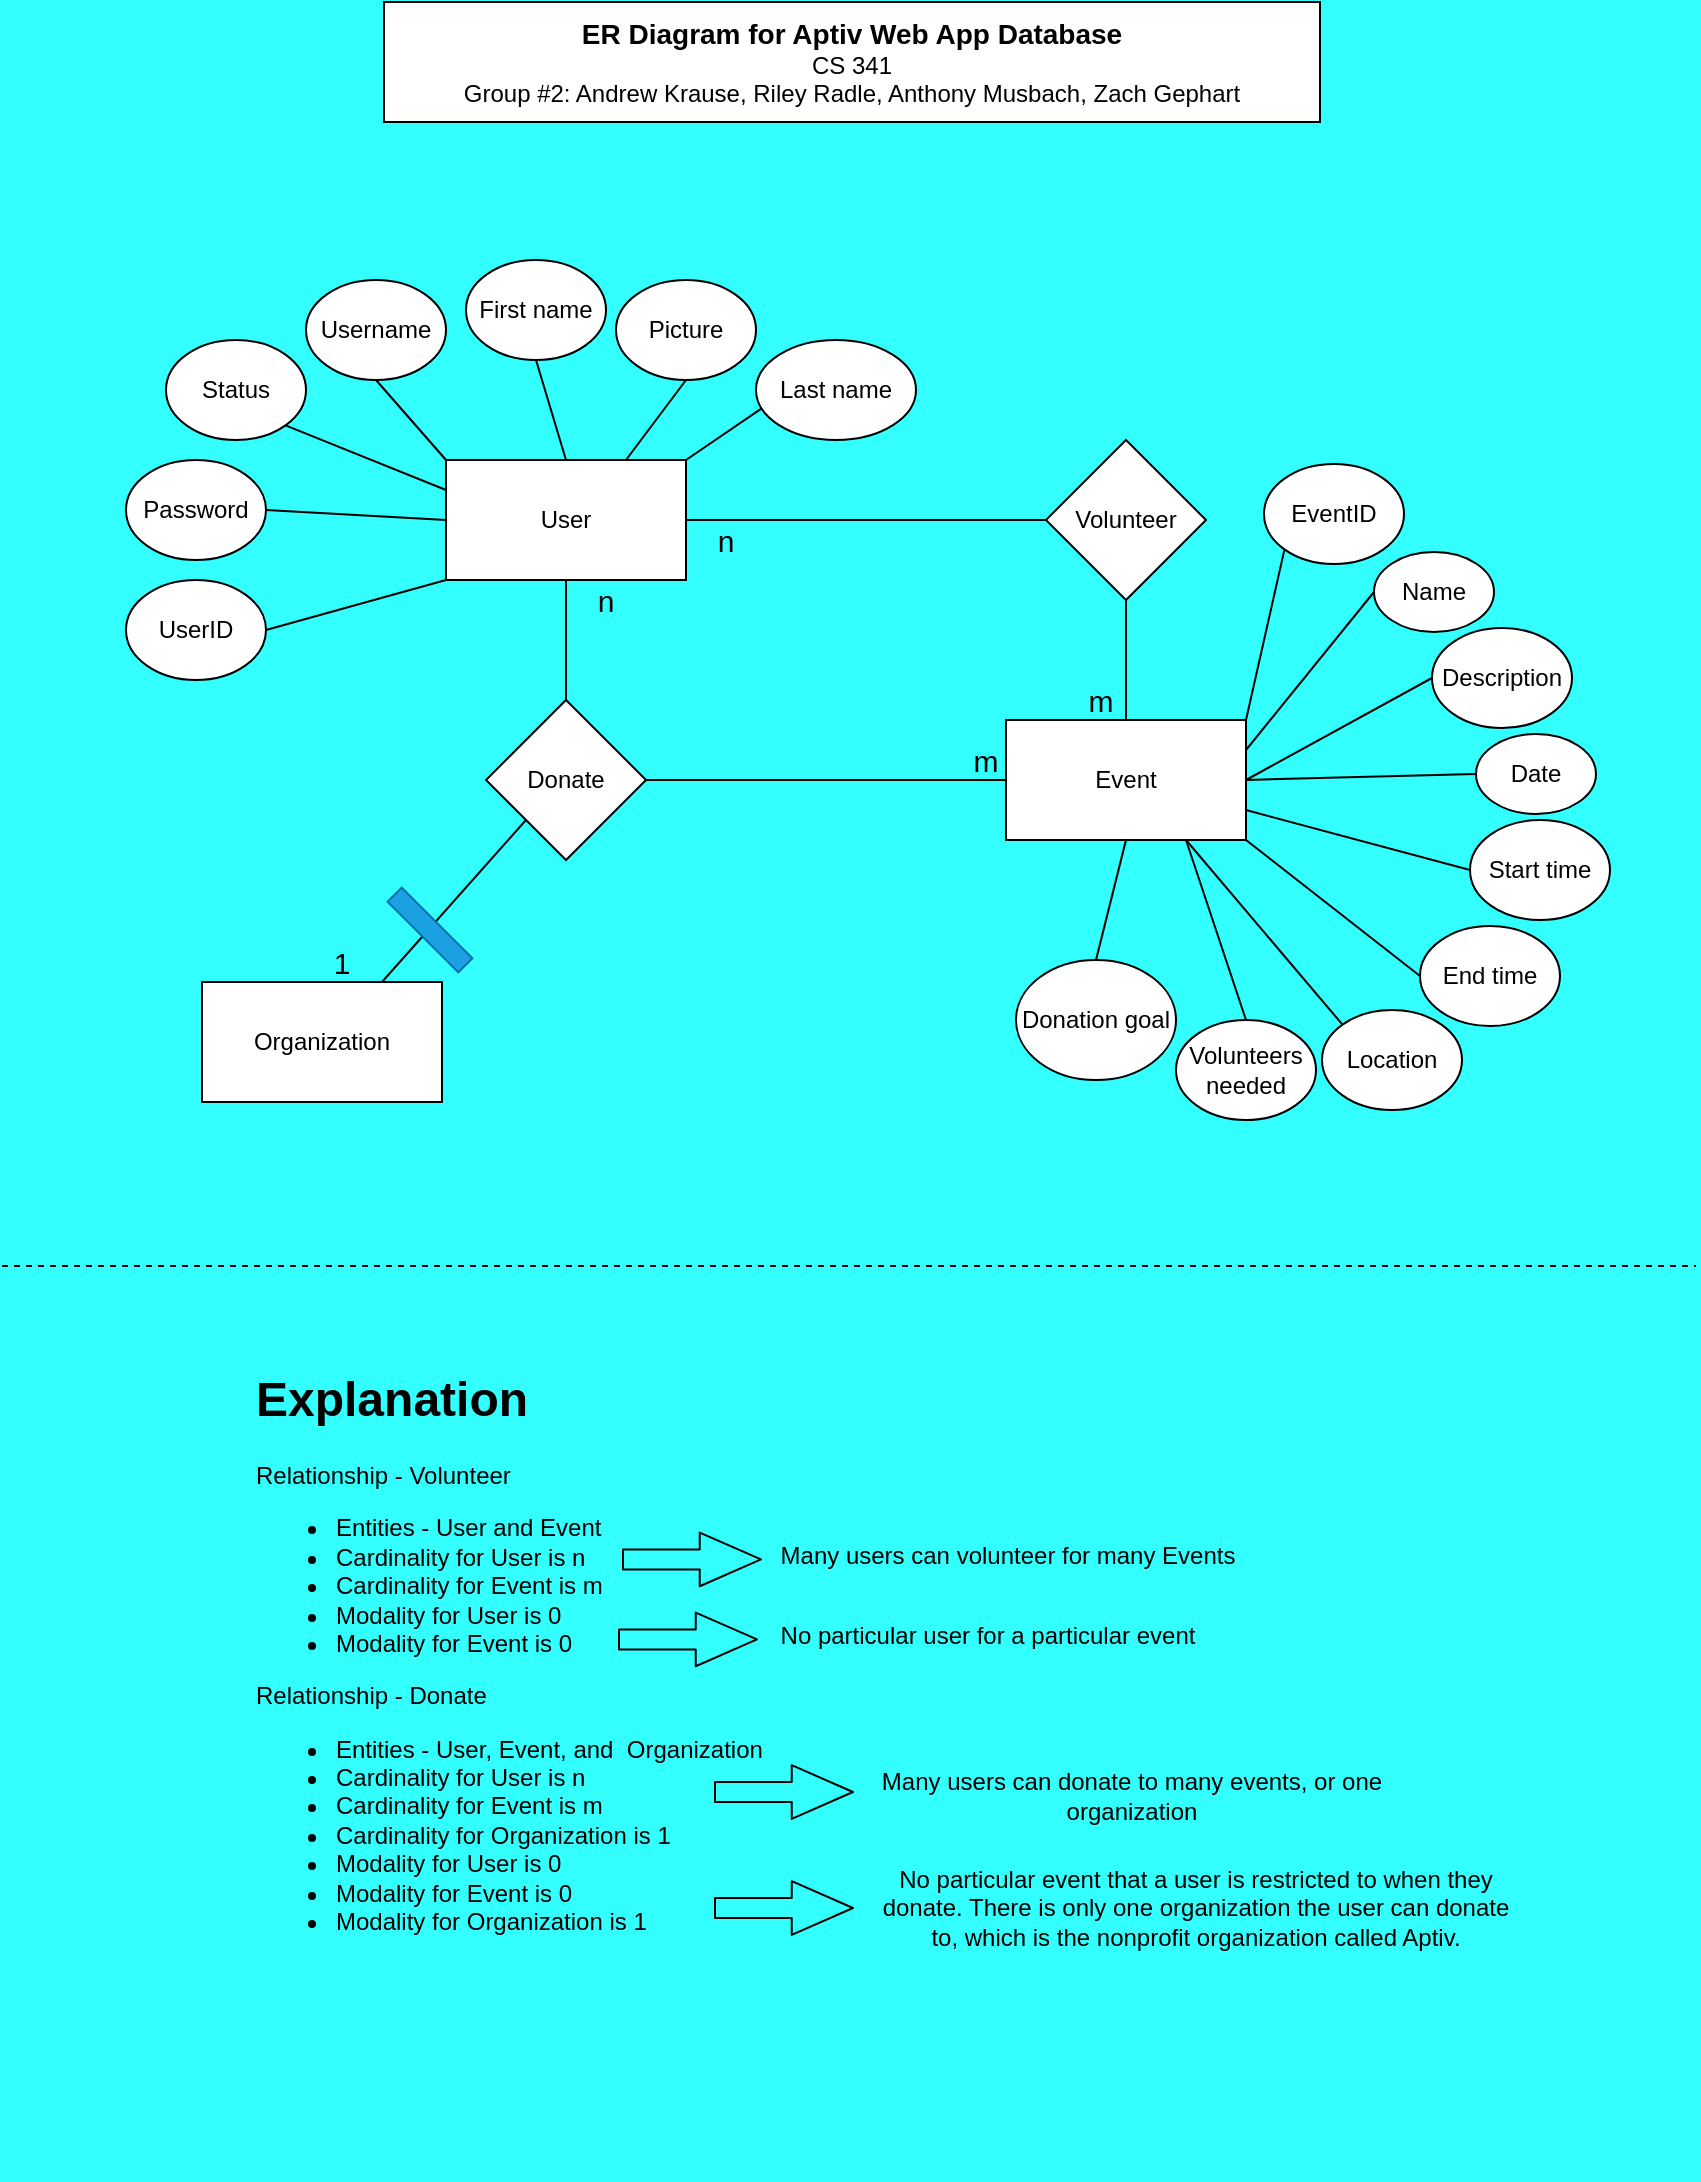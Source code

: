 <mxfile version="15.6.2" type="github">
  <diagram name="Page-1" id="0783ab3e-0a74-02c8-0abd-f7b4e66b4bec">
    <mxGraphModel dx="696" dy="514" grid="0" gridSize="10" guides="1" tooltips="1" connect="1" arrows="0" fold="1" page="1" pageScale="1" pageWidth="850" pageHeight="1100" background="#33FFFF" math="0" shadow="0">
      <root>
        <mxCell id="0" />
        <mxCell id="1" parent="0" />
        <mxCell id="2" value="User" style="rounded=0;whiteSpace=wrap;html=1;" parent="1" vertex="1">
          <mxGeometry x="222" y="257" width="120" height="60" as="geometry" />
        </mxCell>
        <mxCell id="3" value="First name" style="ellipse;whiteSpace=wrap;html=1;" parent="1" vertex="1">
          <mxGeometry x="232" y="157" width="70" height="50" as="geometry" />
        </mxCell>
        <mxCell id="4" value="Last name" style="ellipse;whiteSpace=wrap;html=1;" parent="1" vertex="1">
          <mxGeometry x="377" y="197" width="80" height="50" as="geometry" />
        </mxCell>
        <mxCell id="5" value="Password" style="ellipse;whiteSpace=wrap;html=1;" parent="1" vertex="1">
          <mxGeometry x="62" y="257" width="70" height="50" as="geometry" />
        </mxCell>
        <mxCell id="6" value="Username" style="ellipse;whiteSpace=wrap;html=1;" parent="1" vertex="1">
          <mxGeometry x="152" y="167" width="70" height="50" as="geometry" />
        </mxCell>
        <mxCell id="7" value="Picture" style="ellipse;whiteSpace=wrap;html=1;" parent="1" vertex="1">
          <mxGeometry x="307" y="167" width="70" height="50" as="geometry" />
        </mxCell>
        <mxCell id="8" value="UserID" style="ellipse;whiteSpace=wrap;html=1;" parent="1" vertex="1">
          <mxGeometry x="62" y="317" width="70" height="50" as="geometry" />
        </mxCell>
        <mxCell id="10" value="" style="endArrow=none;html=1;entryX=0.038;entryY=0.681;entryDx=0;entryDy=0;exitX=1;exitY=0;exitDx=0;exitDy=0;entryPerimeter=0;" parent="1" source="2" target="4" edge="1">
          <mxGeometry width="50" height="50" relative="1" as="geometry">
            <mxPoint x="412" y="287" as="sourcePoint" />
            <mxPoint x="427" y="217" as="targetPoint" />
          </mxGeometry>
        </mxCell>
        <mxCell id="13" value="" style="endArrow=none;html=1;entryX=0.5;entryY=1;entryDx=0;entryDy=0;exitX=0.75;exitY=0;exitDx=0;exitDy=0;" parent="1" source="2" target="7" edge="1">
          <mxGeometry width="50" height="50" relative="1" as="geometry">
            <mxPoint x="292" y="407" as="sourcePoint" />
            <mxPoint x="342" y="357" as="targetPoint" />
          </mxGeometry>
        </mxCell>
        <mxCell id="14" value="" style="endArrow=none;html=1;entryX=0.5;entryY=1;entryDx=0;entryDy=0;exitX=0.5;exitY=0;exitDx=0;exitDy=0;" parent="1" source="2" target="3" edge="1">
          <mxGeometry width="50" height="50" relative="1" as="geometry">
            <mxPoint x="462" y="577" as="sourcePoint" />
            <mxPoint x="512" y="527" as="targetPoint" />
          </mxGeometry>
        </mxCell>
        <mxCell id="15" value="" style="endArrow=none;html=1;entryX=0.5;entryY=1;entryDx=0;entryDy=0;exitX=0;exitY=0;exitDx=0;exitDy=0;" parent="1" source="2" target="6" edge="1">
          <mxGeometry width="50" height="50" relative="1" as="geometry">
            <mxPoint x="462" y="577" as="sourcePoint" />
            <mxPoint x="512" y="527" as="targetPoint" />
          </mxGeometry>
        </mxCell>
        <mxCell id="16" value="" style="endArrow=none;html=1;entryX=1;entryY=0.5;entryDx=0;entryDy=0;exitX=0;exitY=0.5;exitDx=0;exitDy=0;" parent="1" source="2" target="5" edge="1">
          <mxGeometry width="50" height="50" relative="1" as="geometry">
            <mxPoint x="462" y="577" as="sourcePoint" />
            <mxPoint x="512" y="527" as="targetPoint" />
          </mxGeometry>
        </mxCell>
        <mxCell id="17" value="" style="endArrow=none;html=1;exitX=1;exitY=0.5;exitDx=0;exitDy=0;entryX=0;entryY=1;entryDx=0;entryDy=0;" parent="1" source="8" target="2" edge="1">
          <mxGeometry width="50" height="50" relative="1" as="geometry">
            <mxPoint x="462" y="577" as="sourcePoint" />
            <mxPoint x="512" y="527" as="targetPoint" />
          </mxGeometry>
        </mxCell>
        <mxCell id="18" value="Volunteer" style="rhombus;whiteSpace=wrap;html=1;" parent="1" vertex="1">
          <mxGeometry x="522" y="247" width="80" height="80" as="geometry" />
        </mxCell>
        <mxCell id="19" value="" style="endArrow=none;html=1;exitX=1;exitY=0.5;exitDx=0;exitDy=0;entryX=0;entryY=0.5;entryDx=0;entryDy=0;" parent="1" source="2" target="18" edge="1">
          <mxGeometry width="50" height="50" relative="1" as="geometry">
            <mxPoint x="462" y="577" as="sourcePoint" />
            <mxPoint x="512" y="527" as="targetPoint" />
          </mxGeometry>
        </mxCell>
        <mxCell id="20" value="Event" style="rounded=0;whiteSpace=wrap;html=1;" parent="1" vertex="1">
          <mxGeometry x="502" y="387" width="120" height="60" as="geometry" />
        </mxCell>
        <mxCell id="21" value="" style="endArrow=none;html=1;entryX=0.5;entryY=1;entryDx=0;entryDy=0;exitX=0.5;exitY=0;exitDx=0;exitDy=0;startArrow=none;" parent="1" source="20" target="18" edge="1">
          <mxGeometry width="50" height="50" relative="1" as="geometry">
            <mxPoint x="462" y="577" as="sourcePoint" />
            <mxPoint x="512" y="527" as="targetPoint" />
          </mxGeometry>
        </mxCell>
        <mxCell id="23" value="Donate" style="rhombus;whiteSpace=wrap;html=1;" parent="1" vertex="1">
          <mxGeometry x="242" y="377" width="80" height="80" as="geometry" />
        </mxCell>
        <mxCell id="24" value="" style="endArrow=none;html=1;entryX=0.5;entryY=1;entryDx=0;entryDy=0;exitX=0.5;exitY=0;exitDx=0;exitDy=0;" parent="1" source="23" target="2" edge="1">
          <mxGeometry width="50" height="50" relative="1" as="geometry">
            <mxPoint x="462" y="577" as="sourcePoint" />
            <mxPoint x="512" y="527" as="targetPoint" />
          </mxGeometry>
        </mxCell>
        <mxCell id="26" value="" style="endArrow=none;html=1;exitX=1;exitY=0.5;exitDx=0;exitDy=0;entryX=0;entryY=0.5;entryDx=0;entryDy=0;" parent="1" source="23" target="20" edge="1">
          <mxGeometry width="50" height="50" relative="1" as="geometry">
            <mxPoint x="462" y="577" as="sourcePoint" />
            <mxPoint x="512" y="527" as="targetPoint" />
          </mxGeometry>
        </mxCell>
        <mxCell id="27" value="Status" style="ellipse;whiteSpace=wrap;html=1;" parent="1" vertex="1">
          <mxGeometry x="82" y="197" width="70" height="50" as="geometry" />
        </mxCell>
        <mxCell id="28" value="" style="endArrow=none;html=1;exitX=1;exitY=1;exitDx=0;exitDy=0;entryX=0;entryY=0.25;entryDx=0;entryDy=0;" parent="1" source="27" target="2" edge="1">
          <mxGeometry width="50" height="50" relative="1" as="geometry">
            <mxPoint x="462" y="577" as="sourcePoint" />
            <mxPoint x="512" y="527" as="targetPoint" />
          </mxGeometry>
        </mxCell>
        <mxCell id="29" value="Organization" style="rounded=0;whiteSpace=wrap;html=1;" parent="1" vertex="1">
          <mxGeometry x="100" y="518" width="120" height="60" as="geometry" />
        </mxCell>
        <mxCell id="30" value="" style="endArrow=none;html=1;entryX=0;entryY=1;entryDx=0;entryDy=0;exitX=0.75;exitY=0;exitDx=0;exitDy=0;" parent="1" source="29" target="23" edge="1">
          <mxGeometry width="50" height="50" relative="1" as="geometry">
            <mxPoint x="462" y="577" as="sourcePoint" />
            <mxPoint x="512" y="527" as="targetPoint" />
          </mxGeometry>
        </mxCell>
        <mxCell id="32" value="EventID" style="ellipse;whiteSpace=wrap;html=1;" parent="1" vertex="1">
          <mxGeometry x="631" y="259" width="70" height="50" as="geometry" />
        </mxCell>
        <mxCell id="33" value="Name" style="ellipse;whiteSpace=wrap;html=1;" parent="1" vertex="1">
          <mxGeometry x="686" y="303" width="60" height="40" as="geometry" />
        </mxCell>
        <mxCell id="34" value="Description" style="ellipse;whiteSpace=wrap;html=1;" parent="1" vertex="1">
          <mxGeometry x="715" y="341" width="70" height="50" as="geometry" />
        </mxCell>
        <mxCell id="35" value="Start time" style="ellipse;whiteSpace=wrap;html=1;" parent="1" vertex="1">
          <mxGeometry x="734" y="437" width="70" height="50" as="geometry" />
        </mxCell>
        <mxCell id="36" value="Volunteers needed" style="ellipse;whiteSpace=wrap;html=1;" parent="1" vertex="1">
          <mxGeometry x="587" y="537" width="70" height="50" as="geometry" />
        </mxCell>
        <mxCell id="37" value="Location" style="ellipse;whiteSpace=wrap;html=1;" parent="1" vertex="1">
          <mxGeometry x="660" y="532" width="70" height="50" as="geometry" />
        </mxCell>
        <mxCell id="38" value="End time" style="ellipse;whiteSpace=wrap;html=1;" parent="1" vertex="1">
          <mxGeometry x="709" y="490" width="70" height="50" as="geometry" />
        </mxCell>
        <mxCell id="39" value="Donation goal" style="ellipse;whiteSpace=wrap;html=1;" parent="1" vertex="1">
          <mxGeometry x="507" y="507" width="80" height="60" as="geometry" />
        </mxCell>
        <mxCell id="40" value="" style="endArrow=none;html=1;entryX=0.5;entryY=1;entryDx=0;entryDy=0;exitX=0.5;exitY=0;exitDx=0;exitDy=0;" parent="1" source="39" target="20" edge="1">
          <mxGeometry width="50" height="50" relative="1" as="geometry">
            <mxPoint x="542" y="517" as="sourcePoint" />
            <mxPoint x="592" y="467" as="targetPoint" />
          </mxGeometry>
        </mxCell>
        <mxCell id="41" value="" style="endArrow=none;html=1;entryX=0.5;entryY=0;entryDx=0;entryDy=0;exitX=0.75;exitY=1;exitDx=0;exitDy=0;" parent="1" source="20" target="36" edge="1">
          <mxGeometry width="50" height="50" relative="1" as="geometry">
            <mxPoint x="612" y="467" as="sourcePoint" />
            <mxPoint x="512" y="527" as="targetPoint" />
          </mxGeometry>
        </mxCell>
        <mxCell id="42" value="" style="endArrow=none;html=1;entryX=0;entryY=0;entryDx=0;entryDy=0;exitX=0.75;exitY=1;exitDx=0;exitDy=0;" parent="1" source="20" target="37" edge="1">
          <mxGeometry width="50" height="50" relative="1" as="geometry">
            <mxPoint x="612" y="467" as="sourcePoint" />
            <mxPoint x="512" y="527" as="targetPoint" />
          </mxGeometry>
        </mxCell>
        <mxCell id="43" value="" style="endArrow=none;html=1;entryX=0;entryY=0.5;entryDx=0;entryDy=0;exitX=1;exitY=1;exitDx=0;exitDy=0;" parent="1" source="20" target="38" edge="1">
          <mxGeometry width="50" height="50" relative="1" as="geometry">
            <mxPoint x="462" y="577" as="sourcePoint" />
            <mxPoint x="512" y="527" as="targetPoint" />
          </mxGeometry>
        </mxCell>
        <mxCell id="44" value="" style="endArrow=none;html=1;entryX=0;entryY=0.5;entryDx=0;entryDy=0;exitX=1;exitY=0.75;exitDx=0;exitDy=0;" parent="1" source="20" target="35" edge="1">
          <mxGeometry width="50" height="50" relative="1" as="geometry">
            <mxPoint x="462" y="577" as="sourcePoint" />
            <mxPoint x="512" y="527" as="targetPoint" />
          </mxGeometry>
        </mxCell>
        <mxCell id="45" value="" style="endArrow=none;html=1;entryX=0;entryY=0.5;entryDx=0;entryDy=0;exitX=1;exitY=0.5;exitDx=0;exitDy=0;" parent="1" source="20" target="34" edge="1">
          <mxGeometry width="50" height="50" relative="1" as="geometry">
            <mxPoint x="632" y="507" as="sourcePoint" />
            <mxPoint x="682" y="457" as="targetPoint" />
          </mxGeometry>
        </mxCell>
        <mxCell id="46" value="" style="endArrow=none;html=1;entryX=0;entryY=0.5;entryDx=0;entryDy=0;exitX=1;exitY=0.25;exitDx=0;exitDy=0;" parent="1" source="20" target="33" edge="1">
          <mxGeometry width="50" height="50" relative="1" as="geometry">
            <mxPoint x="462" y="577" as="sourcePoint" />
            <mxPoint x="512" y="527" as="targetPoint" />
          </mxGeometry>
        </mxCell>
        <mxCell id="47" value="" style="endArrow=none;html=1;entryX=0;entryY=1;entryDx=0;entryDy=0;exitX=1;exitY=0;exitDx=0;exitDy=0;" parent="1" source="20" target="32" edge="1">
          <mxGeometry width="50" height="50" relative="1" as="geometry">
            <mxPoint x="462" y="577" as="sourcePoint" />
            <mxPoint x="512" y="527" as="targetPoint" />
          </mxGeometry>
        </mxCell>
        <mxCell id="61" value="Date" style="ellipse;whiteSpace=wrap;html=1;" parent="1" vertex="1">
          <mxGeometry x="737" y="394" width="60" height="40" as="geometry" />
        </mxCell>
        <mxCell id="65" value="" style="endArrow=none;html=1;entryX=0;entryY=0.5;entryDx=0;entryDy=0;exitX=1;exitY=0.5;exitDx=0;exitDy=0;" parent="1" source="20" target="61" edge="1">
          <mxGeometry width="50" height="50" relative="1" as="geometry">
            <mxPoint x="462" y="577" as="sourcePoint" />
            <mxPoint x="512" y="527" as="targetPoint" />
          </mxGeometry>
        </mxCell>
        <mxCell id="70" value="&lt;font style=&quot;font-size: 15px&quot;&gt;m&lt;/font&gt;" style="text;html=1;strokeColor=none;fillColor=none;align=center;verticalAlign=middle;whiteSpace=wrap;rounded=0;" parent="1" vertex="1">
          <mxGeometry x="472" y="397" width="40" height="20" as="geometry" />
        </mxCell>
        <mxCell id="66" value="&lt;font style=&quot;font-size: 15px&quot;&gt;m&lt;/font&gt;" style="text;html=1;strokeColor=none;fillColor=none;align=center;verticalAlign=middle;whiteSpace=wrap;rounded=0;rotation=0;" parent="1" vertex="1">
          <mxGeometry x="532" y="367" width="35" height="20" as="geometry" />
        </mxCell>
        <mxCell id="73" value="&lt;font style=&quot;font-size: 15px&quot;&gt;n&lt;/font&gt;" style="text;html=1;strokeColor=none;fillColor=none;align=center;verticalAlign=middle;whiteSpace=wrap;rounded=0;" parent="1" vertex="1">
          <mxGeometry x="282" y="317" width="40" height="20" as="geometry" />
        </mxCell>
        <mxCell id="74" value="&lt;font style=&quot;font-size: 15px&quot;&gt;n&lt;/font&gt;" style="text;html=1;strokeColor=none;fillColor=none;align=center;verticalAlign=middle;whiteSpace=wrap;rounded=0;" parent="1" vertex="1">
          <mxGeometry x="342" y="287" width="40" height="20" as="geometry" />
        </mxCell>
        <mxCell id="75" value="&lt;span style=&quot;font-size: 15px&quot;&gt;1&lt;/span&gt;" style="text;html=1;strokeColor=none;fillColor=none;align=center;verticalAlign=middle;whiteSpace=wrap;rounded=0;" parent="1" vertex="1">
          <mxGeometry x="150" y="498" width="40" height="20" as="geometry" />
        </mxCell>
        <mxCell id="77" value="&lt;h1&gt;Explanation&lt;/h1&gt;&lt;p&gt;&lt;span&gt;Relationship - Volunteer&lt;/span&gt;&lt;br&gt;&lt;/p&gt;&lt;p&gt;&lt;/p&gt;&lt;ul&gt;&lt;li&gt;&lt;span&gt;Entities - User and Event&lt;/span&gt;&lt;/li&gt;&lt;li&gt;&lt;span&gt;Cardinality for User is n&lt;/span&gt;&lt;/li&gt;&lt;li&gt;Cardinality for Event is m&lt;/li&gt;&lt;li&gt;Modality for User is 0&lt;/li&gt;&lt;li&gt;Modality for Event is 0&lt;/li&gt;&lt;/ul&gt;&lt;div&gt;Relationship - Donate&lt;/div&gt;&lt;div&gt;&lt;ul&gt;&lt;li&gt;Entities - User, Event, and&amp;nbsp; Organization&lt;/li&gt;&lt;li&gt;Cardinality for User is n&lt;/li&gt;&lt;li&gt;Cardinality for Event is m&lt;/li&gt;&lt;li&gt;Cardinality for Organization is 1&lt;/li&gt;&lt;li&gt;Modality for User is 0&lt;/li&gt;&lt;li&gt;Modality for Event is 0&lt;/li&gt;&lt;li&gt;Modality for Organization is 1&lt;/li&gt;&lt;/ul&gt;&lt;/div&gt;&lt;p&gt;&lt;/p&gt;" style="text;html=1;strokeColor=none;fillColor=none;spacing=5;spacingTop=-20;whiteSpace=wrap;overflow=hidden;rounded=0;" parent="1" vertex="1">
          <mxGeometry x="122" y="707" width="320" height="410" as="geometry" />
        </mxCell>
        <mxCell id="81" value="Many users can volunteer for many Events" style="text;html=1;strokeColor=none;fillColor=none;align=center;verticalAlign=middle;whiteSpace=wrap;rounded=0;" parent="1" vertex="1">
          <mxGeometry x="373" y="785" width="260" height="40" as="geometry" />
        </mxCell>
        <mxCell id="83" value="No particular user for a particular event" style="text;html=1;strokeColor=none;fillColor=none;align=center;verticalAlign=middle;whiteSpace=wrap;rounded=0;" parent="1" vertex="1">
          <mxGeometry x="363" y="825" width="260" height="40" as="geometry" />
        </mxCell>
        <mxCell id="85" value="" style="shape=flexArrow;endArrow=classic;html=1;endWidth=15.862;endSize=9.876;" parent="1" edge="1">
          <mxGeometry width="50" height="50" relative="1" as="geometry">
            <mxPoint x="356" y="981" as="sourcePoint" />
            <mxPoint x="426" y="981" as="targetPoint" />
          </mxGeometry>
        </mxCell>
        <mxCell id="86" value="Many users can donate to many events, or one organization" style="text;html=1;strokeColor=none;fillColor=none;align=center;verticalAlign=middle;whiteSpace=wrap;rounded=0;" parent="1" vertex="1">
          <mxGeometry x="415" y="905" width="300" height="40" as="geometry" />
        </mxCell>
        <mxCell id="88" value="" style="rounded=0;whiteSpace=wrap;html=1;fillColor=#1ba1e2;strokeColor=#006EAF;fontColor=#ffffff;rotation=45;" parent="1" vertex="1">
          <mxGeometry x="189" y="487" width="50" height="10" as="geometry" />
        </mxCell>
        <mxCell id="90" value="No particular event that a user is restricted to when they donate. There is only one organization the user can donate to, which is the nonprofit organization called Aptiv." style="text;html=1;strokeColor=none;fillColor=none;align=center;verticalAlign=middle;whiteSpace=wrap;rounded=0;" parent="1" vertex="1">
          <mxGeometry x="437" y="961" width="320" height="40" as="geometry" />
        </mxCell>
        <mxCell id="y5xbM2_fARReeAkhNPMZ-90" value="" style="shape=flexArrow;endArrow=classic;html=1;endWidth=15.862;endSize=9.876;" parent="1" edge="1">
          <mxGeometry width="50" height="50" relative="1" as="geometry">
            <mxPoint x="356" y="923" as="sourcePoint" />
            <mxPoint x="426" y="923" as="targetPoint" />
          </mxGeometry>
        </mxCell>
        <mxCell id="y5xbM2_fARReeAkhNPMZ-91" value="" style="shape=flexArrow;endArrow=classic;html=1;endWidth=15.862;endSize=9.876;" parent="1" edge="1">
          <mxGeometry width="50" height="50" relative="1" as="geometry">
            <mxPoint x="310" y="806.71" as="sourcePoint" />
            <mxPoint x="380" y="806.71" as="targetPoint" />
          </mxGeometry>
        </mxCell>
        <mxCell id="y5xbM2_fARReeAkhNPMZ-92" value="" style="shape=flexArrow;endArrow=classic;html=1;endWidth=15.862;endSize=9.876;" parent="1" edge="1">
          <mxGeometry width="50" height="50" relative="1" as="geometry">
            <mxPoint x="308" y="846.71" as="sourcePoint" />
            <mxPoint x="378" y="846.71" as="targetPoint" />
          </mxGeometry>
        </mxCell>
        <mxCell id="y5xbM2_fARReeAkhNPMZ-96" value="" style="endArrow=none;dashed=1;html=1;rounded=0;" parent="1" edge="1">
          <mxGeometry width="50" height="50" relative="1" as="geometry">
            <mxPoint y="660" as="sourcePoint" />
            <mxPoint x="847" y="660" as="targetPoint" />
          </mxGeometry>
        </mxCell>
        <mxCell id="y5xbM2_fARReeAkhNPMZ-98" value="&lt;font style=&quot;font-size: 14px&quot;&gt;&lt;b&gt;ER Diagram for Aptiv Web App Database&lt;/b&gt;&lt;/font&gt;&lt;br&gt;CS 341&lt;br&gt;Group #2: Andrew Krause, Riley Radle, Anthony Musbach, Zach Gephart" style="rounded=0;whiteSpace=wrap;html=1;" parent="1" vertex="1">
          <mxGeometry x="191" y="28" width="468" height="60" as="geometry" />
        </mxCell>
      </root>
    </mxGraphModel>
  </diagram>
</mxfile>
